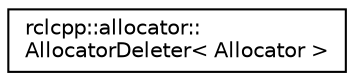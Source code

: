 digraph "Graphical Class Hierarchy"
{
  edge [fontname="Helvetica",fontsize="10",labelfontname="Helvetica",labelfontsize="10"];
  node [fontname="Helvetica",fontsize="10",shape=record];
  rankdir="LR";
  Node0 [label="rclcpp::allocator::\lAllocatorDeleter\< Allocator \>",height=0.2,width=0.4,color="black", fillcolor="white", style="filled",URL="$classrclcpp_1_1allocator_1_1AllocatorDeleter.html"];
}
